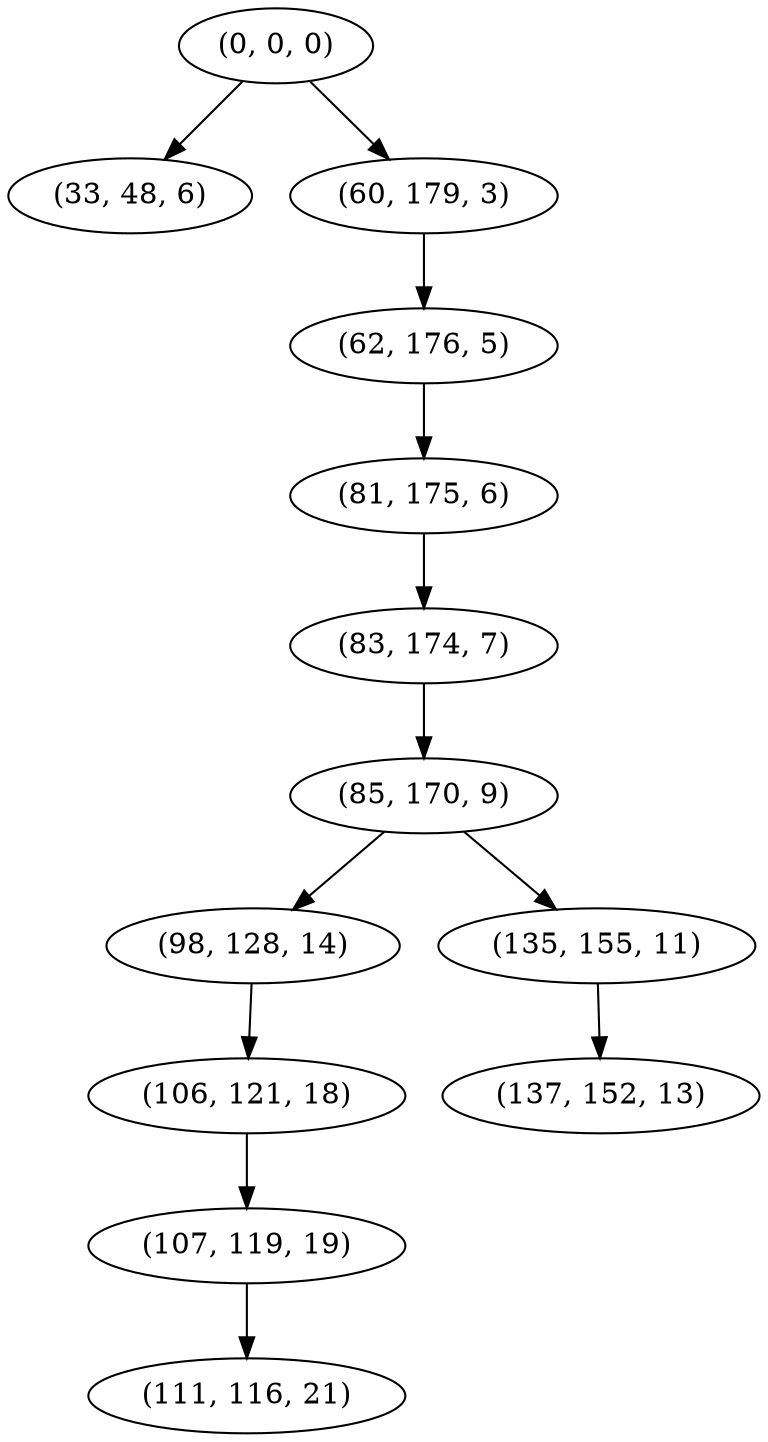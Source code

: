 digraph tree {
    "(0, 0, 0)";
    "(33, 48, 6)";
    "(60, 179, 3)";
    "(62, 176, 5)";
    "(81, 175, 6)";
    "(83, 174, 7)";
    "(85, 170, 9)";
    "(98, 128, 14)";
    "(106, 121, 18)";
    "(107, 119, 19)";
    "(111, 116, 21)";
    "(135, 155, 11)";
    "(137, 152, 13)";
    "(0, 0, 0)" -> "(33, 48, 6)";
    "(0, 0, 0)" -> "(60, 179, 3)";
    "(60, 179, 3)" -> "(62, 176, 5)";
    "(62, 176, 5)" -> "(81, 175, 6)";
    "(81, 175, 6)" -> "(83, 174, 7)";
    "(83, 174, 7)" -> "(85, 170, 9)";
    "(85, 170, 9)" -> "(98, 128, 14)";
    "(85, 170, 9)" -> "(135, 155, 11)";
    "(98, 128, 14)" -> "(106, 121, 18)";
    "(106, 121, 18)" -> "(107, 119, 19)";
    "(107, 119, 19)" -> "(111, 116, 21)";
    "(135, 155, 11)" -> "(137, 152, 13)";
}
